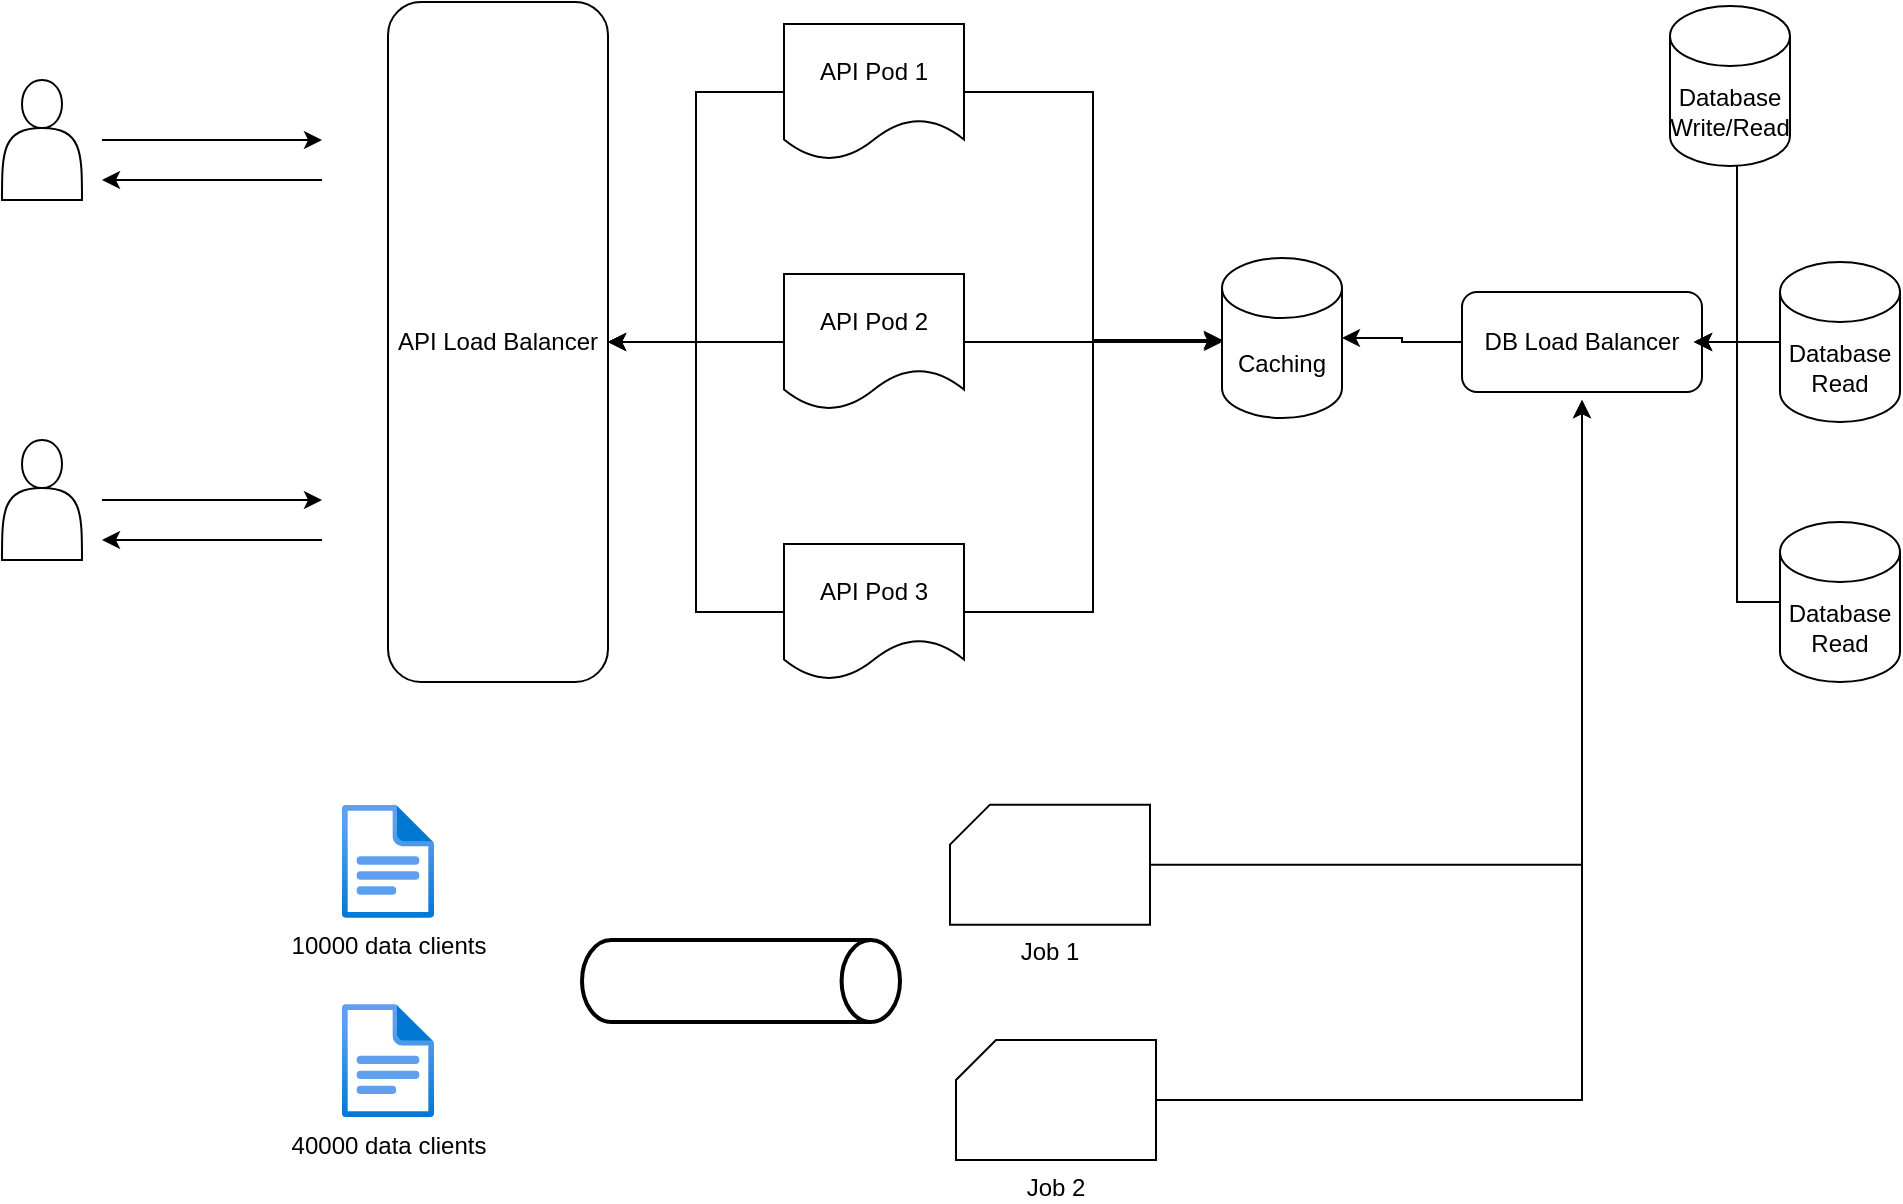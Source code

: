 <mxfile version="20.3.0" type="github">
  <diagram id="Xn1M98Fq9kwTQs8FCrUk" name="Page-1">
    <mxGraphModel dx="1718" dy="491" grid="1" gridSize="10" guides="1" tooltips="1" connect="1" arrows="1" fold="1" page="1" pageScale="1" pageWidth="850" pageHeight="1100" math="0" shadow="0">
      <root>
        <mxCell id="0" />
        <mxCell id="1" parent="0" />
        <mxCell id="gyeoODHAACcF610-BmB4-39" style="edgeStyle=elbowEdgeStyle;rounded=0;orthogonalLoop=1;jettySize=auto;html=1;" edge="1" parent="1" source="gyeoODHAACcF610-BmB4-13" target="gyeoODHAACcF610-BmB4-37">
          <mxGeometry relative="1" as="geometry" />
        </mxCell>
        <mxCell id="gyeoODHAACcF610-BmB4-13" value="DB Load Balancer" style="rounded=1;whiteSpace=wrap;html=1;" vertex="1" parent="1">
          <mxGeometry x="600" y="166" width="120" height="50" as="geometry" />
        </mxCell>
        <mxCell id="gyeoODHAACcF610-BmB4-14" value="API Load Balancer" style="rounded=1;whiteSpace=wrap;html=1;" vertex="1" parent="1">
          <mxGeometry x="63" y="21" width="110" height="340" as="geometry" />
        </mxCell>
        <mxCell id="gyeoODHAACcF610-BmB4-24" style="edgeStyle=elbowEdgeStyle;rounded=0;orthogonalLoop=1;jettySize=auto;html=1;" edge="1" parent="1" source="gyeoODHAACcF610-BmB4-15" target="gyeoODHAACcF610-BmB4-14">
          <mxGeometry relative="1" as="geometry" />
        </mxCell>
        <mxCell id="gyeoODHAACcF610-BmB4-30" style="edgeStyle=elbowEdgeStyle;rounded=0;orthogonalLoop=1;jettySize=auto;html=1;" edge="1" parent="1" source="gyeoODHAACcF610-BmB4-15">
          <mxGeometry relative="1" as="geometry">
            <mxPoint x="480" y="190" as="targetPoint" />
          </mxGeometry>
        </mxCell>
        <mxCell id="gyeoODHAACcF610-BmB4-15" value="API Pod 1" style="shape=document;whiteSpace=wrap;html=1;boundedLbl=1;" vertex="1" parent="1">
          <mxGeometry x="261" y="32" width="90" height="68" as="geometry" />
        </mxCell>
        <mxCell id="gyeoODHAACcF610-BmB4-25" style="edgeStyle=elbowEdgeStyle;rounded=0;orthogonalLoop=1;jettySize=auto;html=1;" edge="1" parent="1" source="gyeoODHAACcF610-BmB4-17" target="gyeoODHAACcF610-BmB4-14">
          <mxGeometry relative="1" as="geometry" />
        </mxCell>
        <mxCell id="gyeoODHAACcF610-BmB4-31" style="edgeStyle=elbowEdgeStyle;rounded=0;orthogonalLoop=1;jettySize=auto;html=1;" edge="1" parent="1" source="gyeoODHAACcF610-BmB4-17">
          <mxGeometry relative="1" as="geometry">
            <mxPoint x="480" y="191" as="targetPoint" />
          </mxGeometry>
        </mxCell>
        <mxCell id="gyeoODHAACcF610-BmB4-17" value="API Pod 2" style="shape=document;whiteSpace=wrap;html=1;boundedLbl=1;" vertex="1" parent="1">
          <mxGeometry x="261" y="157" width="90" height="68" as="geometry" />
        </mxCell>
        <mxCell id="gyeoODHAACcF610-BmB4-26" style="edgeStyle=elbowEdgeStyle;rounded=0;orthogonalLoop=1;jettySize=auto;html=1;entryX=1;entryY=0.5;entryDx=0;entryDy=0;" edge="1" parent="1" source="gyeoODHAACcF610-BmB4-18" target="gyeoODHAACcF610-BmB4-14">
          <mxGeometry relative="1" as="geometry" />
        </mxCell>
        <mxCell id="gyeoODHAACcF610-BmB4-32" style="edgeStyle=elbowEdgeStyle;rounded=0;orthogonalLoop=1;jettySize=auto;html=1;" edge="1" parent="1" source="gyeoODHAACcF610-BmB4-18">
          <mxGeometry relative="1" as="geometry">
            <mxPoint x="480" y="190" as="targetPoint" />
          </mxGeometry>
        </mxCell>
        <mxCell id="gyeoODHAACcF610-BmB4-18" value="API Pod 3" style="shape=document;whiteSpace=wrap;html=1;boundedLbl=1;" vertex="1" parent="1">
          <mxGeometry x="261" y="292" width="90" height="68" as="geometry" />
        </mxCell>
        <mxCell id="gyeoODHAACcF610-BmB4-28" style="edgeStyle=elbowEdgeStyle;rounded=0;orthogonalLoop=1;jettySize=auto;html=1;entryX=1;entryY=0.5;entryDx=0;entryDy=0;" edge="1" parent="1">
          <mxGeometry relative="1" as="geometry">
            <mxPoint x="759" y="69" as="sourcePoint" />
            <mxPoint x="716" y="191" as="targetPoint" />
          </mxGeometry>
        </mxCell>
        <mxCell id="gyeoODHAACcF610-BmB4-19" value="Database&lt;br&gt;Write/Read" style="shape=cylinder3;whiteSpace=wrap;html=1;boundedLbl=1;backgroundOutline=1;size=15;" vertex="1" parent="1">
          <mxGeometry x="704" y="23" width="60" height="80" as="geometry" />
        </mxCell>
        <mxCell id="gyeoODHAACcF610-BmB4-27" style="edgeStyle=elbowEdgeStyle;rounded=0;orthogonalLoop=1;jettySize=auto;html=1;entryX=1;entryY=0.5;entryDx=0;entryDy=0;" edge="1" parent="1" source="gyeoODHAACcF610-BmB4-20">
          <mxGeometry relative="1" as="geometry">
            <mxPoint x="716" y="191" as="targetPoint" />
          </mxGeometry>
        </mxCell>
        <mxCell id="gyeoODHAACcF610-BmB4-20" value="Database&lt;br&gt;Read" style="shape=cylinder3;whiteSpace=wrap;html=1;boundedLbl=1;backgroundOutline=1;size=15;" vertex="1" parent="1">
          <mxGeometry x="759" y="151" width="60" height="80" as="geometry" />
        </mxCell>
        <mxCell id="gyeoODHAACcF610-BmB4-29" style="edgeStyle=elbowEdgeStyle;rounded=0;orthogonalLoop=1;jettySize=auto;html=1;entryX=1;entryY=0.5;entryDx=0;entryDy=0;" edge="1" parent="1" source="gyeoODHAACcF610-BmB4-21">
          <mxGeometry relative="1" as="geometry">
            <mxPoint x="716" y="191" as="targetPoint" />
          </mxGeometry>
        </mxCell>
        <mxCell id="gyeoODHAACcF610-BmB4-21" value="Database&lt;br&gt;Read" style="shape=cylinder3;whiteSpace=wrap;html=1;boundedLbl=1;backgroundOutline=1;size=15;" vertex="1" parent="1">
          <mxGeometry x="759" y="281" width="60" height="80" as="geometry" />
        </mxCell>
        <mxCell id="gyeoODHAACcF610-BmB4-22" value="10000 data clients" style="aspect=fixed;html=1;points=[];align=center;image;fontSize=12;image=img/lib/azure2/general/File.svg;" vertex="1" parent="1">
          <mxGeometry x="40" y="422.32" width="46" height="56.68" as="geometry" />
        </mxCell>
        <mxCell id="gyeoODHAACcF610-BmB4-23" value="40000 data clients" style="aspect=fixed;html=1;points=[];align=center;image;fontSize=12;image=img/lib/azure2/general/File.svg;" vertex="1" parent="1">
          <mxGeometry x="40" y="522" width="46" height="56.68" as="geometry" />
        </mxCell>
        <mxCell id="gyeoODHAACcF610-BmB4-42" style="edgeStyle=elbowEdgeStyle;rounded=0;orthogonalLoop=1;jettySize=auto;html=1;" edge="1" parent="1" source="gyeoODHAACcF610-BmB4-33">
          <mxGeometry relative="1" as="geometry">
            <mxPoint x="660" y="220" as="targetPoint" />
            <Array as="points">
              <mxPoint x="660" y="340" />
            </Array>
          </mxGeometry>
        </mxCell>
        <mxCell id="gyeoODHAACcF610-BmB4-33" value="Job 1" style="verticalLabelPosition=bottom;verticalAlign=top;html=1;shape=card;whiteSpace=wrap;size=20;arcSize=12;" vertex="1" parent="1">
          <mxGeometry x="344" y="422.32" width="100" height="60" as="geometry" />
        </mxCell>
        <mxCell id="gyeoODHAACcF610-BmB4-43" style="edgeStyle=elbowEdgeStyle;rounded=0;orthogonalLoop=1;jettySize=auto;html=1;" edge="1" parent="1" source="gyeoODHAACcF610-BmB4-34">
          <mxGeometry relative="1" as="geometry">
            <mxPoint x="660" y="220" as="targetPoint" />
            <Array as="points">
              <mxPoint x="660" y="390" />
            </Array>
          </mxGeometry>
        </mxCell>
        <mxCell id="gyeoODHAACcF610-BmB4-34" value="Job 2" style="verticalLabelPosition=bottom;verticalAlign=top;html=1;shape=card;whiteSpace=wrap;size=20;arcSize=12;" vertex="1" parent="1">
          <mxGeometry x="347" y="540" width="100" height="60" as="geometry" />
        </mxCell>
        <mxCell id="gyeoODHAACcF610-BmB4-35" value="" style="strokeWidth=2;html=1;shape=mxgraph.flowchart.direct_data;whiteSpace=wrap;" vertex="1" parent="1">
          <mxGeometry x="160" y="490" width="159" height="41" as="geometry" />
        </mxCell>
        <mxCell id="gyeoODHAACcF610-BmB4-40" style="edgeStyle=elbowEdgeStyle;rounded=0;orthogonalLoop=1;jettySize=auto;html=1;" edge="1" parent="1">
          <mxGeometry relative="1" as="geometry">
            <mxPoint x="30" y="90" as="targetPoint" />
            <mxPoint x="-80" y="90" as="sourcePoint" />
          </mxGeometry>
        </mxCell>
        <mxCell id="gyeoODHAACcF610-BmB4-36" value="" style="shape=actor;whiteSpace=wrap;html=1;" vertex="1" parent="1">
          <mxGeometry x="-130" y="60" width="40" height="60" as="geometry" />
        </mxCell>
        <mxCell id="gyeoODHAACcF610-BmB4-37" value="Caching" style="shape=cylinder3;whiteSpace=wrap;html=1;boundedLbl=1;backgroundOutline=1;size=15;" vertex="1" parent="1">
          <mxGeometry x="480" y="149" width="60" height="80" as="geometry" />
        </mxCell>
        <mxCell id="gyeoODHAACcF610-BmB4-41" style="edgeStyle=elbowEdgeStyle;rounded=0;orthogonalLoop=1;jettySize=auto;html=1;" edge="1" parent="1">
          <mxGeometry relative="1" as="geometry">
            <mxPoint x="-80" y="110" as="targetPoint" />
            <mxPoint x="30" y="110" as="sourcePoint" />
          </mxGeometry>
        </mxCell>
        <mxCell id="gyeoODHAACcF610-BmB4-44" style="edgeStyle=elbowEdgeStyle;rounded=0;orthogonalLoop=1;jettySize=auto;html=1;" edge="1" parent="1">
          <mxGeometry relative="1" as="geometry">
            <mxPoint x="30" y="270" as="targetPoint" />
            <mxPoint x="-80" y="270" as="sourcePoint" />
          </mxGeometry>
        </mxCell>
        <mxCell id="gyeoODHAACcF610-BmB4-45" value="" style="shape=actor;whiteSpace=wrap;html=1;" vertex="1" parent="1">
          <mxGeometry x="-130" y="240" width="40" height="60" as="geometry" />
        </mxCell>
        <mxCell id="gyeoODHAACcF610-BmB4-46" style="edgeStyle=elbowEdgeStyle;rounded=0;orthogonalLoop=1;jettySize=auto;html=1;" edge="1" parent="1">
          <mxGeometry relative="1" as="geometry">
            <mxPoint x="-80" y="290" as="targetPoint" />
            <mxPoint x="30" y="290" as="sourcePoint" />
          </mxGeometry>
        </mxCell>
      </root>
    </mxGraphModel>
  </diagram>
</mxfile>
